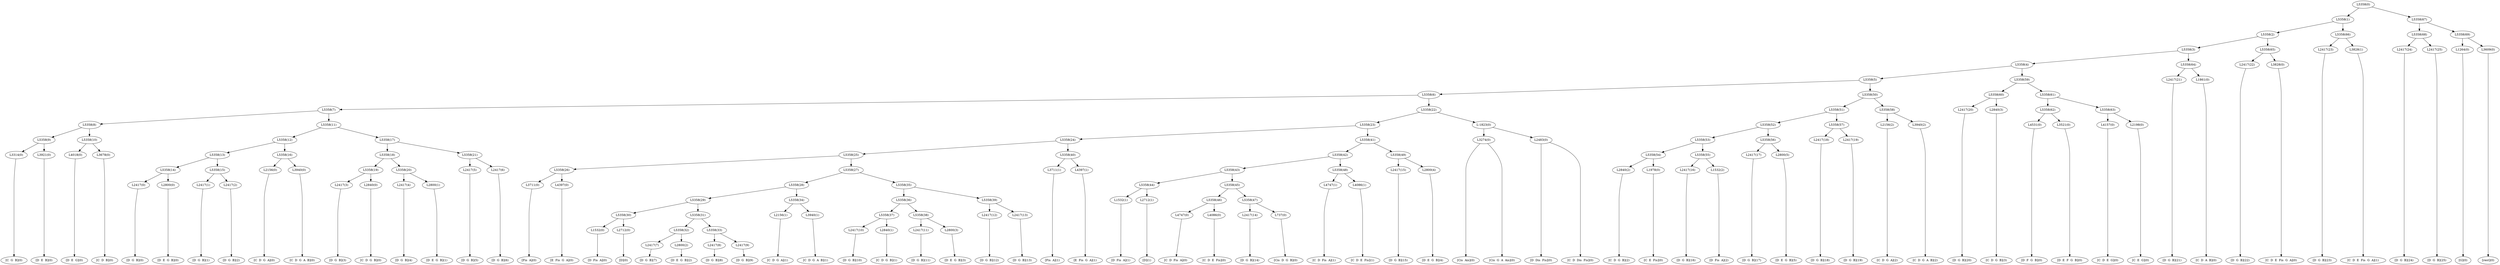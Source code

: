 digraph sample{
"L3314(0)"->"[C  G  B](0)"
"L3921(0)"->"[D  E  B](0)"
"L5358(9)"->"L3314(0)"
"L5358(9)"->"L3921(0)"
"L4018(0)"->"[D  E  G](0)"
"L3678(0)"->"[C  D  B](0)"
"L5358(10)"->"L4018(0)"
"L5358(10)"->"L3678(0)"
"L5358(8)"->"L5358(9)"
"L5358(8)"->"L5358(10)"
"L2417(0)"->"[D  G  B](0)"
"L2800(0)"->"[D  E  G  B](0)"
"L5358(14)"->"L2417(0)"
"L5358(14)"->"L2800(0)"
"L2417(1)"->"[D  G  B](1)"
"L2417(2)"->"[D  G  B](2)"
"L5358(15)"->"L2417(1)"
"L5358(15)"->"L2417(2)"
"L5358(13)"->"L5358(14)"
"L5358(13)"->"L5358(15)"
"L2156(0)"->"[C  D  G  A](0)"
"L3940(0)"->"[C  D  G  A  B](0)"
"L5358(16)"->"L2156(0)"
"L5358(16)"->"L3940(0)"
"L5358(12)"->"L5358(13)"
"L5358(12)"->"L5358(16)"
"L2417(3)"->"[D  G  B](3)"
"L2840(0)"->"[C  D  G  B](0)"
"L5358(19)"->"L2417(3)"
"L5358(19)"->"L2840(0)"
"L2417(4)"->"[D  G  B](4)"
"L2800(1)"->"[D  E  G  B](1)"
"L5358(20)"->"L2417(4)"
"L5358(20)"->"L2800(1)"
"L5358(18)"->"L5358(19)"
"L5358(18)"->"L5358(20)"
"L2417(5)"->"[D  G  B](5)"
"L2417(6)"->"[D  G  B](6)"
"L5358(21)"->"L2417(5)"
"L5358(21)"->"L2417(6)"
"L5358(17)"->"L5358(18)"
"L5358(17)"->"L5358(21)"
"L5358(11)"->"L5358(12)"
"L5358(11)"->"L5358(17)"
"L5358(7)"->"L5358(8)"
"L5358(7)"->"L5358(11)"
"L3711(0)"->"[Fis  A](0)"
"L4397(0)"->"[E  Fis  G  A](0)"
"L5358(26)"->"L3711(0)"
"L5358(26)"->"L4397(0)"
"L1532(0)"->"[D  Fis  A](0)"
"L2712(0)"->"[D](0)"
"L5358(30)"->"L1532(0)"
"L5358(30)"->"L2712(0)"
"L2417(7)"->"[D  G  B](7)"
"L2800(2)"->"[D  E  G  B](2)"
"L5358(32)"->"L2417(7)"
"L5358(32)"->"L2800(2)"
"L2417(8)"->"[D  G  B](8)"
"L2417(9)"->"[D  G  B](9)"
"L5358(33)"->"L2417(8)"
"L5358(33)"->"L2417(9)"
"L5358(31)"->"L5358(32)"
"L5358(31)"->"L5358(33)"
"L5358(29)"->"L5358(30)"
"L5358(29)"->"L5358(31)"
"L2156(1)"->"[C  D  G  A](1)"
"L3940(1)"->"[C  D  G  A  B](1)"
"L5358(34)"->"L2156(1)"
"L5358(34)"->"L3940(1)"
"L5358(28)"->"L5358(29)"
"L5358(28)"->"L5358(34)"
"L2417(10)"->"[D  G  B](10)"
"L2840(1)"->"[C  D  G  B](1)"
"L5358(37)"->"L2417(10)"
"L5358(37)"->"L2840(1)"
"L2417(11)"->"[D  G  B](11)"
"L2800(3)"->"[D  E  G  B](3)"
"L5358(38)"->"L2417(11)"
"L5358(38)"->"L2800(3)"
"L5358(36)"->"L5358(37)"
"L5358(36)"->"L5358(38)"
"L2417(12)"->"[D  G  B](12)"
"L2417(13)"->"[D  G  B](13)"
"L5358(39)"->"L2417(12)"
"L5358(39)"->"L2417(13)"
"L5358(35)"->"L5358(36)"
"L5358(35)"->"L5358(39)"
"L5358(27)"->"L5358(28)"
"L5358(27)"->"L5358(35)"
"L5358(25)"->"L5358(26)"
"L5358(25)"->"L5358(27)"
"L3711(1)"->"[Fis  A](1)"
"L4397(1)"->"[E  Fis  G  A](1)"
"L5358(40)"->"L3711(1)"
"L5358(40)"->"L4397(1)"
"L5358(24)"->"L5358(25)"
"L5358(24)"->"L5358(40)"
"L1532(1)"->"[D  Fis  A](1)"
"L2712(1)"->"[D](1)"
"L5358(44)"->"L1532(1)"
"L5358(44)"->"L2712(1)"
"L4747(0)"->"[C  D  Fis  A](0)"
"L4086(0)"->"[C  D  E  Fis](0)"
"L5358(46)"->"L4747(0)"
"L5358(46)"->"L4086(0)"
"L2417(14)"->"[D  G  B](14)"
"L737(0)"->"[Cis  D  G  B](0)"
"L5358(47)"->"L2417(14)"
"L5358(47)"->"L737(0)"
"L5358(45)"->"L5358(46)"
"L5358(45)"->"L5358(47)"
"L5358(43)"->"L5358(44)"
"L5358(43)"->"L5358(45)"
"L4747(1)"->"[C  D  Fis  A](1)"
"L4086(1)"->"[C  D  E  Fis](1)"
"L5358(48)"->"L4747(1)"
"L5358(48)"->"L4086(1)"
"L5358(42)"->"L5358(43)"
"L5358(42)"->"L5358(48)"
"L2417(15)"->"[D  G  B](15)"
"L2800(4)"->"[D  E  G  B](4)"
"L5358(49)"->"L2417(15)"
"L5358(49)"->"L2800(4)"
"L5358(41)"->"L5358(42)"
"L5358(41)"->"L5358(49)"
"L5358(23)"->"L5358(24)"
"L5358(23)"->"L5358(41)"
"L3274(0)"->"[Cis  Ais](0)"
"L3274(0)"->"[Cis  G  A  Ais](0)"
"L2483(0)"->"[D  Dis  Fis](0)"
"L2483(0)"->"[C  D  Dis  Fis](0)"
"L-1823(0)"->"L3274(0)"
"L-1823(0)"->"L2483(0)"
"L5358(22)"->"L5358(23)"
"L5358(22)"->"L-1823(0)"
"L5358(6)"->"L5358(7)"
"L5358(6)"->"L5358(22)"
"L2840(2)"->"[C  D  G  B](2)"
"L1978(0)"->"[C  E  Fis](0)"
"L5358(54)"->"L2840(2)"
"L5358(54)"->"L1978(0)"
"L2417(16)"->"[D  G  B](16)"
"L1532(2)"->"[D  Fis  A](2)"
"L5358(55)"->"L2417(16)"
"L5358(55)"->"L1532(2)"
"L5358(53)"->"L5358(54)"
"L5358(53)"->"L5358(55)"
"L2417(17)"->"[D  G  B](17)"
"L2800(5)"->"[D  E  G  B](5)"
"L5358(56)"->"L2417(17)"
"L5358(56)"->"L2800(5)"
"L5358(52)"->"L5358(53)"
"L5358(52)"->"L5358(56)"
"L2417(18)"->"[D  G  B](18)"
"L2417(19)"->"[D  G  B](19)"
"L5358(57)"->"L2417(18)"
"L5358(57)"->"L2417(19)"
"L5358(51)"->"L5358(52)"
"L5358(51)"->"L5358(57)"
"L2156(2)"->"[C  D  G  A](2)"
"L3940(2)"->"[C  D  G  A  B](2)"
"L5358(58)"->"L2156(2)"
"L5358(58)"->"L3940(2)"
"L5358(50)"->"L5358(51)"
"L5358(50)"->"L5358(58)"
"L5358(5)"->"L5358(6)"
"L5358(5)"->"L5358(50)"
"L2417(20)"->"[D  G  B](20)"
"L2840(3)"->"[C  D  G  B](3)"
"L5358(60)"->"L2417(20)"
"L5358(60)"->"L2840(3)"
"L4531(0)"->"[D  F  G  B](0)"
"L3521(0)"->"[D  E  F  G  B](0)"
"L5358(62)"->"L4531(0)"
"L5358(62)"->"L3521(0)"
"L4157(0)"->"[C  D  E  G](0)"
"L2198(0)"->"[C  E  G](0)"
"L5358(63)"->"L4157(0)"
"L5358(63)"->"L2198(0)"
"L5358(61)"->"L5358(62)"
"L5358(61)"->"L5358(63)"
"L5358(59)"->"L5358(60)"
"L5358(59)"->"L5358(61)"
"L5358(4)"->"L5358(5)"
"L5358(4)"->"L5358(59)"
"L2417(21)"->"[D  G  B](21)"
"L1861(0)"->"[C  D  A  B](0)"
"L5358(64)"->"L2417(21)"
"L5358(64)"->"L1861(0)"
"L5358(3)"->"L5358(4)"
"L5358(3)"->"L5358(64)"
"L2417(22)"->"[D  G  B](22)"
"L3828(0)"->"[C  D  E  Fis  G  A](0)"
"L5358(65)"->"L2417(22)"
"L5358(65)"->"L3828(0)"
"L5358(2)"->"L5358(3)"
"L5358(2)"->"L5358(65)"
"L2417(23)"->"[D  G  B](23)"
"L3828(1)"->"[C  D  E  Fis  G  A](1)"
"L5358(66)"->"L2417(23)"
"L5358(66)"->"L3828(1)"
"L5358(1)"->"L5358(2)"
"L5358(1)"->"L5358(66)"
"L2417(24)"->"[D  G  B](24)"
"L2417(25)"->"[D  G  B](25)"
"L5358(68)"->"L2417(24)"
"L5358(68)"->"L2417(25)"
"L1264(0)"->"[G](0)"
"L3609(0)"->"[rest](0)"
"L5358(69)"->"L1264(0)"
"L5358(69)"->"L3609(0)"
"L5358(67)"->"L5358(68)"
"L5358(67)"->"L5358(69)"
"L5358(0)"->"L5358(1)"
"L5358(0)"->"L5358(67)"
{rank = min; "L5358(0)"}
{rank = same; "L5358(1)"; "L5358(67)";}
{rank = same; "L5358(2)"; "L5358(66)"; "L5358(68)"; "L5358(69)";}
{rank = same; "L5358(3)"; "L5358(65)"; "L2417(23)"; "L3828(1)"; "L2417(24)"; "L2417(25)"; "L1264(0)"; "L3609(0)";}
{rank = same; "L5358(4)"; "L5358(64)"; "L2417(22)"; "L3828(0)";}
{rank = same; "L5358(5)"; "L5358(59)"; "L2417(21)"; "L1861(0)";}
{rank = same; "L5358(6)"; "L5358(50)"; "L5358(60)"; "L5358(61)";}
{rank = same; "L5358(7)"; "L5358(22)"; "L5358(51)"; "L5358(58)"; "L2417(20)"; "L2840(3)"; "L5358(62)"; "L5358(63)";}
{rank = same; "L5358(8)"; "L5358(11)"; "L5358(23)"; "L-1823(0)"; "L5358(52)"; "L5358(57)"; "L2156(2)"; "L3940(2)"; "L4531(0)"; "L3521(0)"; "L4157(0)"; "L2198(0)";}
{rank = same; "L5358(9)"; "L5358(10)"; "L5358(12)"; "L5358(17)"; "L5358(24)"; "L5358(41)"; "L3274(0)"; "L2483(0)"; "L5358(53)"; "L5358(56)"; "L2417(18)"; "L2417(19)";}
{rank = same; "L3314(0)"; "L3921(0)"; "L4018(0)"; "L3678(0)"; "L5358(13)"; "L5358(16)"; "L5358(18)"; "L5358(21)"; "L5358(25)"; "L5358(40)"; "L5358(42)"; "L5358(49)"; "L5358(54)"; "L5358(55)"; "L2417(17)"; "L2800(5)";}
{rank = same; "L5358(14)"; "L5358(15)"; "L2156(0)"; "L3940(0)"; "L5358(19)"; "L5358(20)"; "L2417(5)"; "L2417(6)"; "L5358(26)"; "L5358(27)"; "L3711(1)"; "L4397(1)"; "L5358(43)"; "L5358(48)"; "L2417(15)"; "L2800(4)"; "L2840(2)"; "L1978(0)"; "L2417(16)"; "L1532(2)";}
{rank = same; "L2417(0)"; "L2800(0)"; "L2417(1)"; "L2417(2)"; "L2417(3)"; "L2840(0)"; "L2417(4)"; "L2800(1)"; "L3711(0)"; "L4397(0)"; "L5358(28)"; "L5358(35)"; "L5358(44)"; "L5358(45)"; "L4747(1)"; "L4086(1)";}
{rank = same; "L5358(29)"; "L5358(34)"; "L5358(36)"; "L5358(39)"; "L1532(1)"; "L2712(1)"; "L5358(46)"; "L5358(47)";}
{rank = same; "L5358(30)"; "L5358(31)"; "L2156(1)"; "L3940(1)"; "L5358(37)"; "L5358(38)"; "L2417(12)"; "L2417(13)"; "L4747(0)"; "L4086(0)"; "L2417(14)"; "L737(0)";}
{rank = same; "L1532(0)"; "L2712(0)"; "L5358(32)"; "L5358(33)"; "L2417(10)"; "L2840(1)"; "L2417(11)"; "L2800(3)";}
{rank = same; "L2417(7)"; "L2800(2)"; "L2417(8)"; "L2417(9)";}
{rank = max; "[C  D  A  B](0)"; "[C  D  B](0)"; "[C  D  Dis  Fis](0)"; "[C  D  E  Fis  G  A](0)"; "[C  D  E  Fis  G  A](1)"; "[C  D  E  Fis](0)"; "[C  D  E  Fis](1)"; "[C  D  E  G](0)"; "[C  D  Fis  A](0)"; "[C  D  Fis  A](1)"; "[C  D  G  A  B](0)"; "[C  D  G  A  B](1)"; "[C  D  G  A  B](2)"; "[C  D  G  A](0)"; "[C  D  G  A](1)"; "[C  D  G  A](2)"; "[C  D  G  B](0)"; "[C  D  G  B](1)"; "[C  D  G  B](2)"; "[C  D  G  B](3)"; "[C  E  Fis](0)"; "[C  E  G](0)"; "[C  G  B](0)"; "[Cis  Ais](0)"; "[Cis  D  G  B](0)"; "[Cis  G  A  Ais](0)"; "[D  Dis  Fis](0)"; "[D  E  B](0)"; "[D  E  F  G  B](0)"; "[D  E  G  B](0)"; "[D  E  G  B](1)"; "[D  E  G  B](2)"; "[D  E  G  B](3)"; "[D  E  G  B](4)"; "[D  E  G  B](5)"; "[D  E  G](0)"; "[D  F  G  B](0)"; "[D  Fis  A](0)"; "[D  Fis  A](1)"; "[D  Fis  A](2)"; "[D  G  B](0)"; "[D  G  B](1)"; "[D  G  B](10)"; "[D  G  B](11)"; "[D  G  B](12)"; "[D  G  B](13)"; "[D  G  B](14)"; "[D  G  B](15)"; "[D  G  B](16)"; "[D  G  B](17)"; "[D  G  B](18)"; "[D  G  B](19)"; "[D  G  B](2)"; "[D  G  B](20)"; "[D  G  B](21)"; "[D  G  B](22)"; "[D  G  B](23)"; "[D  G  B](24)"; "[D  G  B](25)"; "[D  G  B](3)"; "[D  G  B](4)"; "[D  G  B](5)"; "[D  G  B](6)"; "[D  G  B](7)"; "[D  G  B](8)"; "[D  G  B](9)"; "[D](0)"; "[D](1)"; "[E  Fis  G  A](0)"; "[E  Fis  G  A](1)"; "[Fis  A](0)"; "[Fis  A](1)"; "[G](0)"; "[rest](0)";}
}